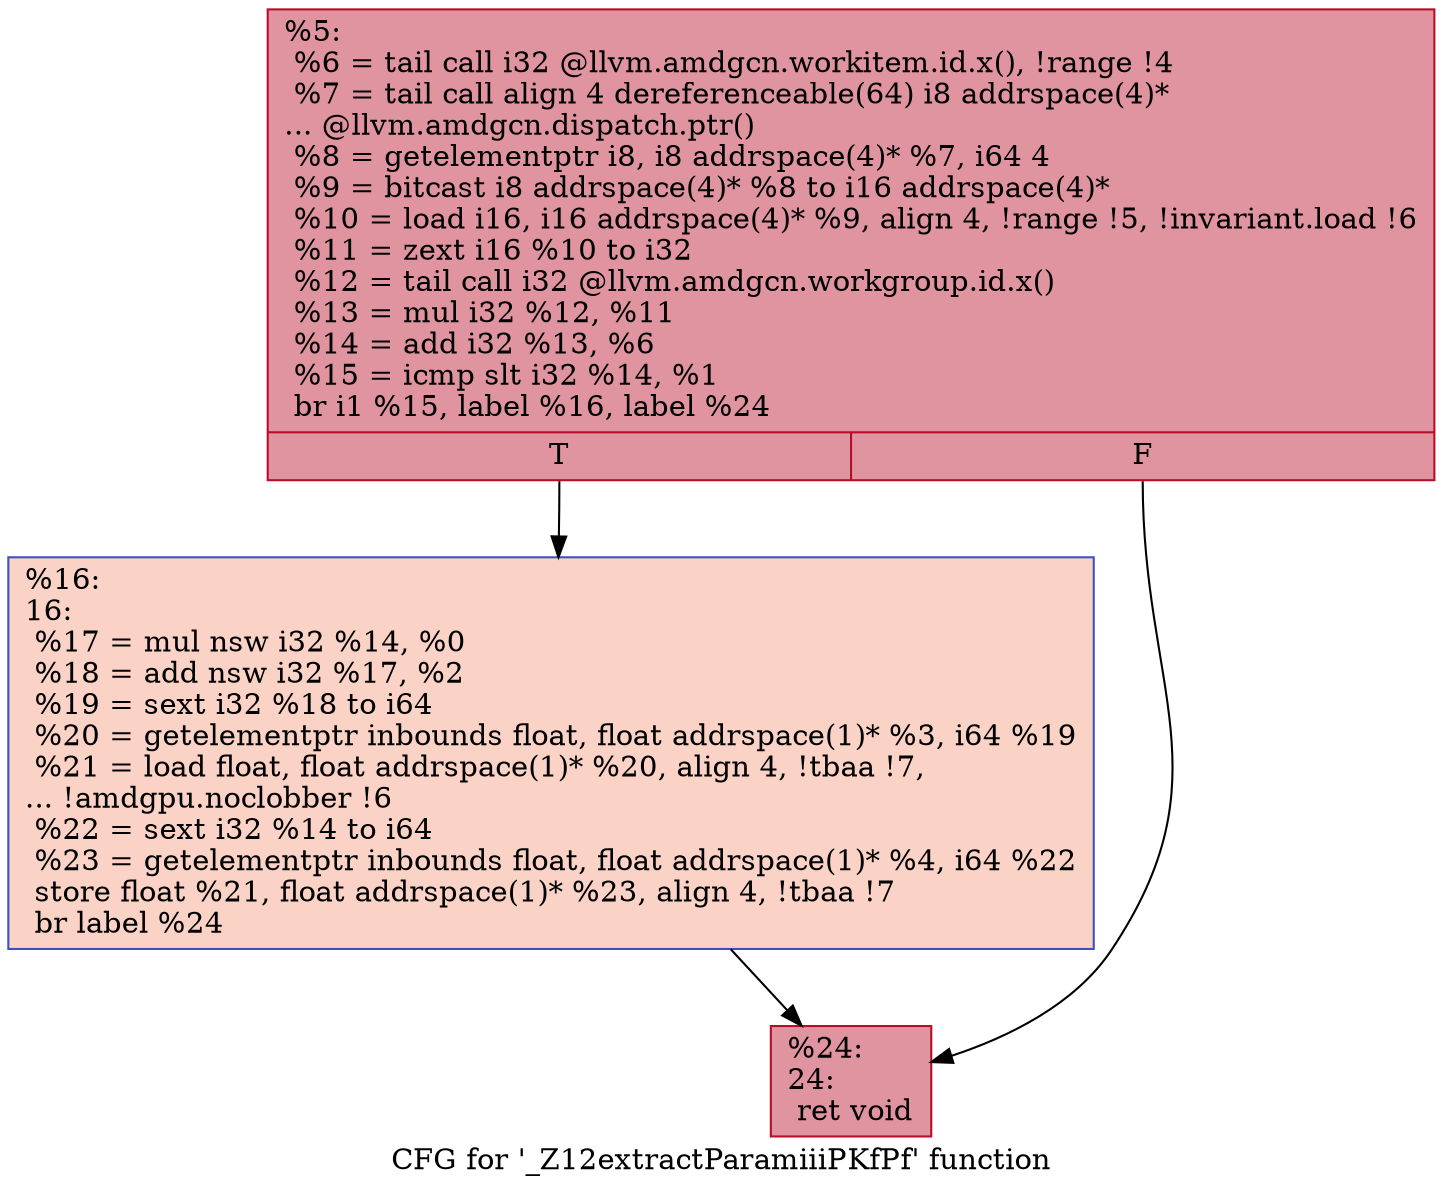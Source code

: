 digraph "CFG for '_Z12extractParamiiiPKfPf' function" {
	label="CFG for '_Z12extractParamiiiPKfPf' function";

	Node0x48fd110 [shape=record,color="#b70d28ff", style=filled, fillcolor="#b70d2870",label="{%5:\l  %6 = tail call i32 @llvm.amdgcn.workitem.id.x(), !range !4\l  %7 = tail call align 4 dereferenceable(64) i8 addrspace(4)*\l... @llvm.amdgcn.dispatch.ptr()\l  %8 = getelementptr i8, i8 addrspace(4)* %7, i64 4\l  %9 = bitcast i8 addrspace(4)* %8 to i16 addrspace(4)*\l  %10 = load i16, i16 addrspace(4)* %9, align 4, !range !5, !invariant.load !6\l  %11 = zext i16 %10 to i32\l  %12 = tail call i32 @llvm.amdgcn.workgroup.id.x()\l  %13 = mul i32 %12, %11\l  %14 = add i32 %13, %6\l  %15 = icmp slt i32 %14, %1\l  br i1 %15, label %16, label %24\l|{<s0>T|<s1>F}}"];
	Node0x48fd110:s0 -> Node0x48fef90;
	Node0x48fd110:s1 -> Node0x48ff020;
	Node0x48fef90 [shape=record,color="#3d50c3ff", style=filled, fillcolor="#f59c7d70",label="{%16:\l16:                                               \l  %17 = mul nsw i32 %14, %0\l  %18 = add nsw i32 %17, %2\l  %19 = sext i32 %18 to i64\l  %20 = getelementptr inbounds float, float addrspace(1)* %3, i64 %19\l  %21 = load float, float addrspace(1)* %20, align 4, !tbaa !7,\l... !amdgpu.noclobber !6\l  %22 = sext i32 %14 to i64\l  %23 = getelementptr inbounds float, float addrspace(1)* %4, i64 %22\l  store float %21, float addrspace(1)* %23, align 4, !tbaa !7\l  br label %24\l}"];
	Node0x48fef90 -> Node0x48ff020;
	Node0x48ff020 [shape=record,color="#b70d28ff", style=filled, fillcolor="#b70d2870",label="{%24:\l24:                                               \l  ret void\l}"];
}
